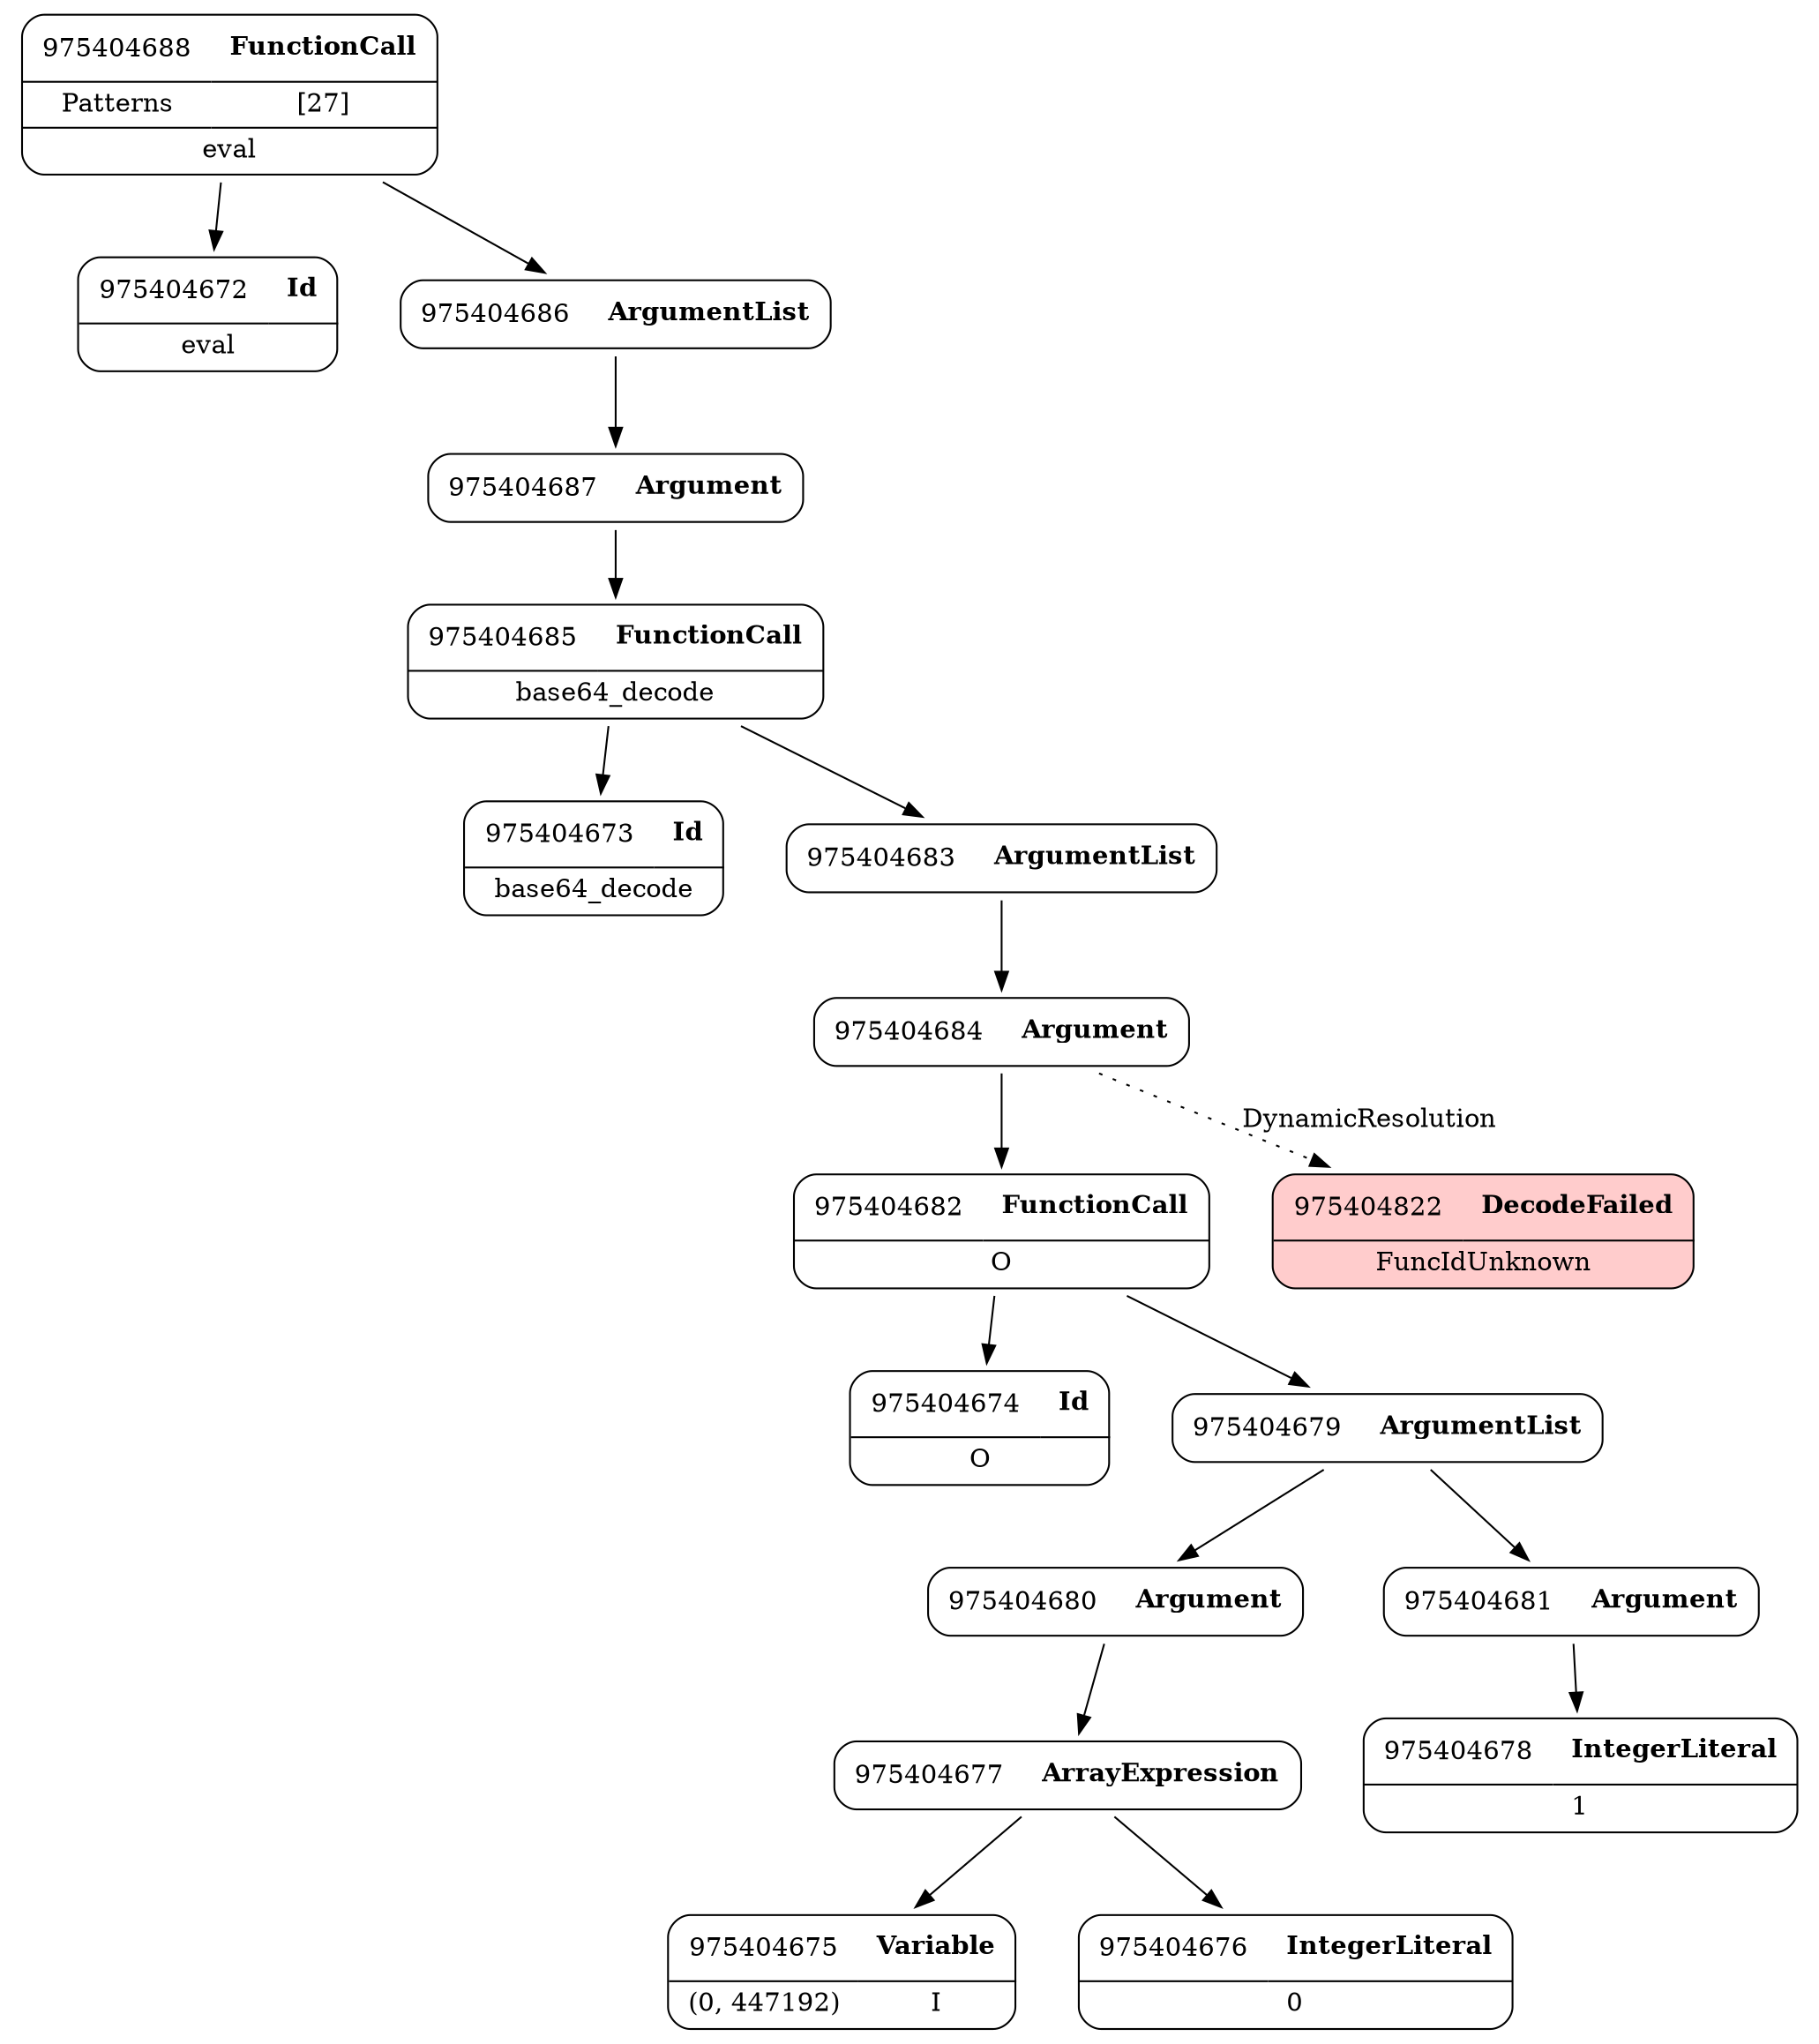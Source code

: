 digraph ast {
node [shape=none];
975404675 [label=<<TABLE border='1' cellspacing='0' cellpadding='10' style='rounded' ><TR><TD border='0'>975404675</TD><TD border='0'><B>Variable</B></TD></TR><HR/><TR><TD border='0' cellpadding='5'>(0, 447192)</TD><TD border='0' cellpadding='5'>I</TD></TR></TABLE>>];
975404674 [label=<<TABLE border='1' cellspacing='0' cellpadding='10' style='rounded' ><TR><TD border='0'>975404674</TD><TD border='0'><B>Id</B></TD></TR><HR/><TR><TD border='0' cellpadding='5' colspan='2'>O</TD></TR></TABLE>>];
975404673 [label=<<TABLE border='1' cellspacing='0' cellpadding='10' style='rounded' ><TR><TD border='0'>975404673</TD><TD border='0'><B>Id</B></TD></TR><HR/><TR><TD border='0' cellpadding='5' colspan='2'>base64_decode</TD></TR></TABLE>>];
975404672 [label=<<TABLE border='1' cellspacing='0' cellpadding='10' style='rounded' ><TR><TD border='0'>975404672</TD><TD border='0'><B>Id</B></TD></TR><HR/><TR><TD border='0' cellpadding='5' colspan='2'>eval</TD></TR></TABLE>>];
975404679 [label=<<TABLE border='1' cellspacing='0' cellpadding='10' style='rounded' ><TR><TD border='0'>975404679</TD><TD border='0'><B>ArgumentList</B></TD></TR></TABLE>>];
975404679 -> 975404680 [weight=2];
975404679 -> 975404681 [weight=2];
975404678 [label=<<TABLE border='1' cellspacing='0' cellpadding='10' style='rounded' ><TR><TD border='0'>975404678</TD><TD border='0'><B>IntegerLiteral</B></TD></TR><HR/><TR><TD border='0' cellpadding='5' colspan='2'>1</TD></TR></TABLE>>];
975404677 [label=<<TABLE border='1' cellspacing='0' cellpadding='10' style='rounded' ><TR><TD border='0'>975404677</TD><TD border='0'><B>ArrayExpression</B></TD></TR></TABLE>>];
975404677 -> 975404675 [weight=2];
975404677 -> 975404676 [weight=2];
975404676 [label=<<TABLE border='1' cellspacing='0' cellpadding='10' style='rounded' ><TR><TD border='0'>975404676</TD><TD border='0'><B>IntegerLiteral</B></TD></TR><HR/><TR><TD border='0' cellpadding='5' colspan='2'>0</TD></TR></TABLE>>];
975404683 [label=<<TABLE border='1' cellspacing='0' cellpadding='10' style='rounded' ><TR><TD border='0'>975404683</TD><TD border='0'><B>ArgumentList</B></TD></TR></TABLE>>];
975404683 -> 975404684 [weight=2];
975404682 [label=<<TABLE border='1' cellspacing='0' cellpadding='10' style='rounded' ><TR><TD border='0'>975404682</TD><TD border='0'><B>FunctionCall</B></TD></TR><HR/><TR><TD border='0' cellpadding='5' colspan='2'>O</TD></TR></TABLE>>];
975404682 -> 975404674 [weight=2];
975404682 -> 975404679 [weight=2];
975404681 [label=<<TABLE border='1' cellspacing='0' cellpadding='10' style='rounded' ><TR><TD border='0'>975404681</TD><TD border='0'><B>Argument</B></TD></TR></TABLE>>];
975404681 -> 975404678 [weight=2];
975404680 [label=<<TABLE border='1' cellspacing='0' cellpadding='10' style='rounded' ><TR><TD border='0'>975404680</TD><TD border='0'><B>Argument</B></TD></TR></TABLE>>];
975404680 -> 975404677 [weight=2];
975404687 [label=<<TABLE border='1' cellspacing='0' cellpadding='10' style='rounded' ><TR><TD border='0'>975404687</TD><TD border='0'><B>Argument</B></TD></TR></TABLE>>];
975404687 -> 975404685 [weight=2];
975404686 [label=<<TABLE border='1' cellspacing='0' cellpadding='10' style='rounded' ><TR><TD border='0'>975404686</TD><TD border='0'><B>ArgumentList</B></TD></TR></TABLE>>];
975404686 -> 975404687 [weight=2];
975404685 [label=<<TABLE border='1' cellspacing='0' cellpadding='10' style='rounded' ><TR><TD border='0'>975404685</TD><TD border='0'><B>FunctionCall</B></TD></TR><HR/><TR><TD border='0' cellpadding='5' colspan='2'>base64_decode</TD></TR></TABLE>>];
975404685 -> 975404673 [weight=2];
975404685 -> 975404683 [weight=2];
975404684 [label=<<TABLE border='1' cellspacing='0' cellpadding='10' style='rounded' ><TR><TD border='0'>975404684</TD><TD border='0'><B>Argument</B></TD></TR></TABLE>>];
975404684 -> 975404682 [weight=2];
975404684 -> 975404822 [style=dotted,label=DynamicResolution];
975404688 [label=<<TABLE border='1' cellspacing='0' cellpadding='10' style='rounded' ><TR><TD border='0'>975404688</TD><TD border='0'><B>FunctionCall</B></TD></TR><HR/><TR><TD border='0' cellpadding='5'>Patterns</TD><TD border='0' cellpadding='5'>[27]</TD></TR><HR/><TR><TD border='0' cellpadding='5' colspan='2'>eval</TD></TR></TABLE>>];
975404688 -> 975404672 [weight=2];
975404688 -> 975404686 [weight=2];
975404822 [label=<<TABLE border='1' cellspacing='0' cellpadding='10' style='rounded' bgcolor='#FFCCCC' ><TR><TD border='0'>975404822</TD><TD border='0'><B>DecodeFailed</B></TD></TR><HR/><TR><TD border='0' cellpadding='5' colspan='2'>FuncIdUnknown</TD></TR></TABLE>>];
}
